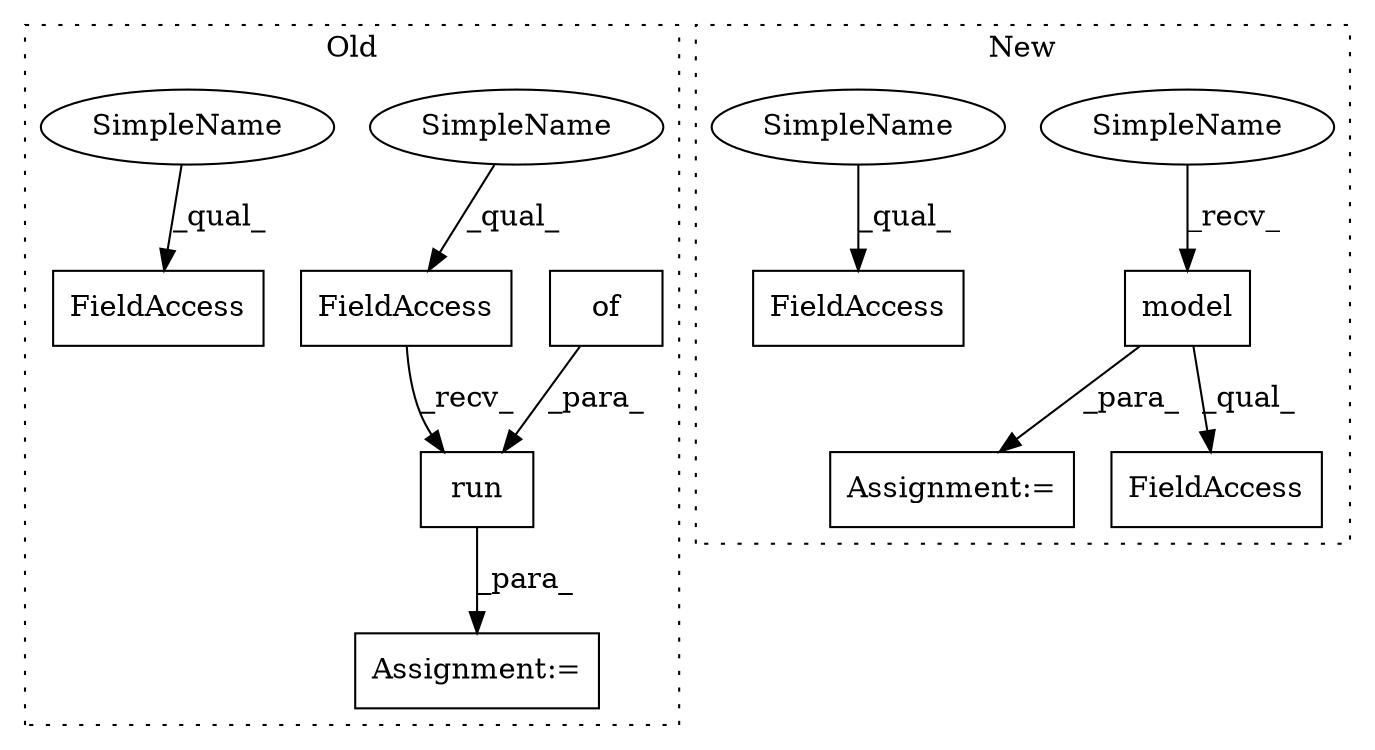 digraph G {
subgraph cluster0 {
1 [label="of" a="32" s="3778,3820" l="3,1" shape="box"];
4 [label="run" a="32" s="3731,3821" l="4,1" shape="box"];
5 [label="FieldAccess" a="22" s="3721" l="9" shape="box"];
6 [label="FieldAccess" a="22" s="3664" l="6" shape="box"];
9 [label="Assignment:=" a="7" s="3719" l="2" shape="box"];
10 [label="SimpleName" a="42" s="3721" l="4" shape="ellipse"];
11 [label="SimpleName" a="42" s="3664" l="4" shape="ellipse"];
label = "Old";
style="dotted";
}
subgraph cluster1 {
2 [label="model" a="32" s="3374,3392" l="6,1" shape="box"];
3 [label="Assignment:=" a="7" s="3499" l="1" shape="box"];
7 [label="FieldAccess" a="22" s="3519" l="10" shape="box"];
8 [label="FieldAccess" a="22" s="3369" l="32" shape="box"];
12 [label="SimpleName" a="42" s="3369" l="4" shape="ellipse"];
13 [label="SimpleName" a="42" s="3519" l="4" shape="ellipse"];
label = "New";
style="dotted";
}
1 -> 4 [label="_para_"];
2 -> 3 [label="_para_"];
2 -> 8 [label="_qual_"];
4 -> 9 [label="_para_"];
5 -> 4 [label="_recv_"];
10 -> 5 [label="_qual_"];
11 -> 6 [label="_qual_"];
12 -> 2 [label="_recv_"];
13 -> 7 [label="_qual_"];
}